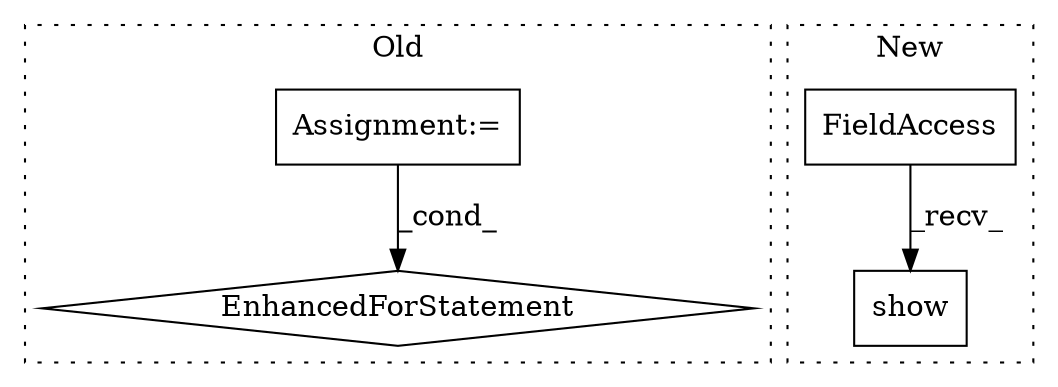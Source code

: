 digraph G {
subgraph cluster0 {
1 [label="EnhancedForStatement" a="70" s="970,1039" l="53,2" shape="diamond"];
3 [label="Assignment:=" a="7" s="521" l="1" shape="box"];
label = "Old";
style="dotted";
}
subgraph cluster1 {
2 [label="show" a="32" s="1324" l="6" shape="box"];
4 [label="FieldAccess" a="22" s="1306" l="10" shape="box"];
label = "New";
style="dotted";
}
3 -> 1 [label="_cond_"];
4 -> 2 [label="_recv_"];
}